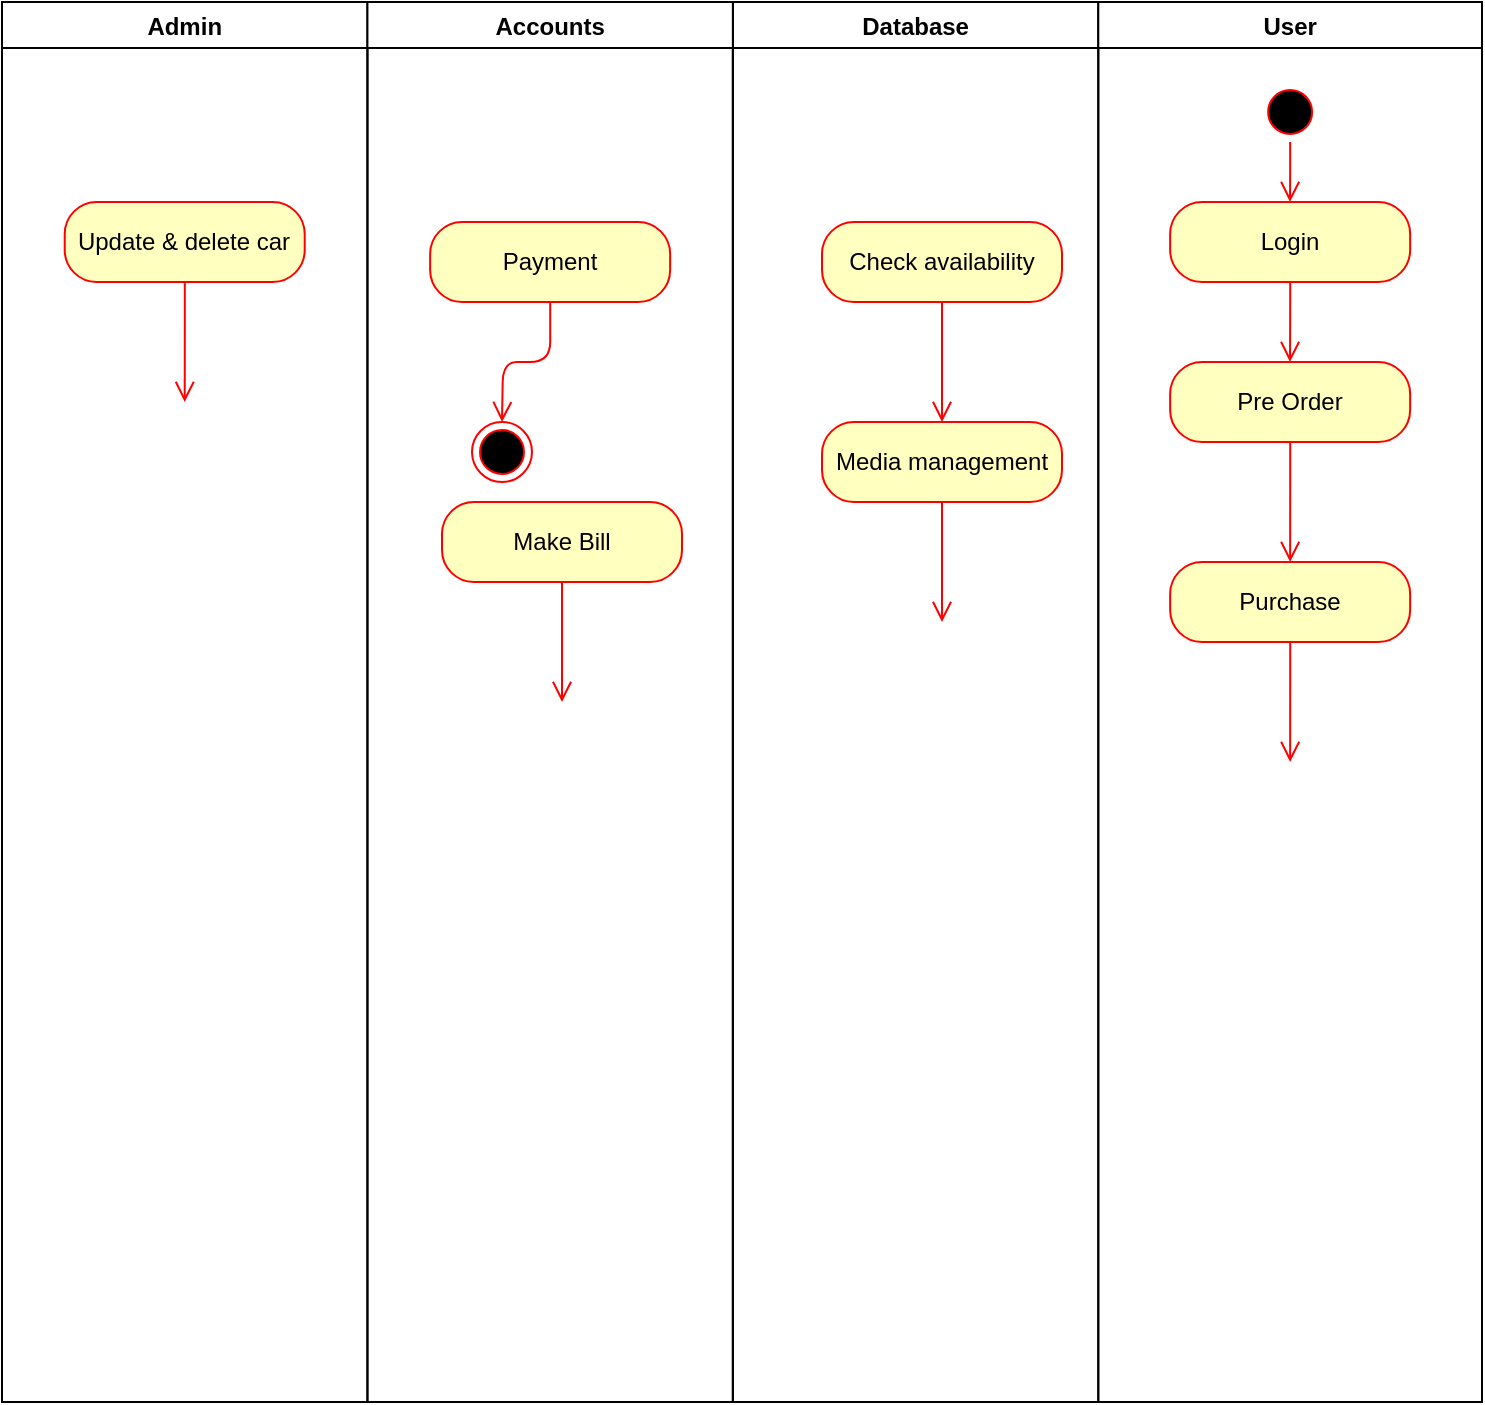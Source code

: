 <mxfile version="14.5.1" type="device"><diagram id="kgpKYQtTHZ0yAKxKKP6v" name="Page-1"><mxGraphModel dx="547" dy="608" grid="1" gridSize="10" guides="1" tooltips="1" connect="1" arrows="1" fold="1" page="1" pageScale="1" pageWidth="850" pageHeight="1100" math="0" shadow="0"><root><mxCell id="0"/><mxCell id="1" parent="0"/><mxCell id="CQdaxEQ9hmL4kaDLfy8t-10" value="" style="group" vertex="1" connectable="0" parent="1"><mxGeometry x="60" y="120" width="740" height="700" as="geometry"/></mxCell><mxCell id="CQdaxEQ9hmL4kaDLfy8t-6" value="Admin" style="swimlane;startSize=23;" vertex="1" parent="CQdaxEQ9hmL4kaDLfy8t-10"><mxGeometry width="182.716" height="700" as="geometry"/></mxCell><mxCell id="CQdaxEQ9hmL4kaDLfy8t-23" value="Update &amp;amp; delete car" style="rounded=1;whiteSpace=wrap;html=1;arcSize=40;fontColor=#000000;fillColor=#ffffc0;strokeColor=#ff0000;" vertex="1" parent="CQdaxEQ9hmL4kaDLfy8t-6"><mxGeometry x="31.36" y="100" width="120" height="40" as="geometry"/></mxCell><mxCell id="CQdaxEQ9hmL4kaDLfy8t-24" value="" style="edgeStyle=orthogonalEdgeStyle;html=1;verticalAlign=bottom;endArrow=open;endSize=8;strokeColor=#ff0000;" edge="1" source="CQdaxEQ9hmL4kaDLfy8t-23" parent="CQdaxEQ9hmL4kaDLfy8t-6"><mxGeometry relative="1" as="geometry"><mxPoint x="91.36" y="200" as="targetPoint"/></mxGeometry></mxCell><mxCell id="CQdaxEQ9hmL4kaDLfy8t-7" value="Database" style="swimlane;" vertex="1" parent="CQdaxEQ9hmL4kaDLfy8t-10"><mxGeometry x="365.432" width="182.716" height="700" as="geometry"/></mxCell><mxCell id="CQdaxEQ9hmL4kaDLfy8t-25" value="Media management" style="rounded=1;whiteSpace=wrap;html=1;arcSize=40;fontColor=#000000;fillColor=#ffffc0;strokeColor=#ff0000;" vertex="1" parent="CQdaxEQ9hmL4kaDLfy8t-7"><mxGeometry x="44.568" y="210" width="120" height="40" as="geometry"/></mxCell><mxCell id="CQdaxEQ9hmL4kaDLfy8t-26" value="" style="edgeStyle=orthogonalEdgeStyle;html=1;verticalAlign=bottom;endArrow=open;endSize=8;strokeColor=#ff0000;" edge="1" source="CQdaxEQ9hmL4kaDLfy8t-25" parent="CQdaxEQ9hmL4kaDLfy8t-7"><mxGeometry relative="1" as="geometry"><mxPoint x="104.568" y="310" as="targetPoint"/></mxGeometry></mxCell><mxCell id="CQdaxEQ9hmL4kaDLfy8t-8" value="Accounts" style="swimlane;" vertex="1" parent="CQdaxEQ9hmL4kaDLfy8t-10"><mxGeometry x="182.716" width="182.716" height="700" as="geometry"/></mxCell><mxCell id="CQdaxEQ9hmL4kaDLfy8t-21" value="Payment" style="rounded=1;whiteSpace=wrap;html=1;arcSize=40;fontColor=#000000;fillColor=#ffffc0;strokeColor=#ff0000;" vertex="1" parent="CQdaxEQ9hmL4kaDLfy8t-8"><mxGeometry x="31.354" y="110" width="120" height="40" as="geometry"/></mxCell><mxCell id="CQdaxEQ9hmL4kaDLfy8t-22" value="" style="edgeStyle=orthogonalEdgeStyle;html=1;verticalAlign=bottom;endArrow=open;endSize=8;strokeColor=#ff0000;" edge="1" source="CQdaxEQ9hmL4kaDLfy8t-21" parent="CQdaxEQ9hmL4kaDLfy8t-8"><mxGeometry relative="1" as="geometry"><mxPoint x="67.284" y="210" as="targetPoint"/></mxGeometry></mxCell><mxCell id="CQdaxEQ9hmL4kaDLfy8t-27" value="" style="ellipse;html=1;shape=endState;fillColor=#000000;strokeColor=#ff0000;" vertex="1" parent="CQdaxEQ9hmL4kaDLfy8t-8"><mxGeometry x="52.284" y="210" width="30" height="30" as="geometry"/></mxCell><mxCell id="CQdaxEQ9hmL4kaDLfy8t-28" value="Make Bill" style="rounded=1;whiteSpace=wrap;html=1;arcSize=40;fontColor=#000000;fillColor=#ffffc0;strokeColor=#ff0000;" vertex="1" parent="CQdaxEQ9hmL4kaDLfy8t-8"><mxGeometry x="37.284" y="250" width="120" height="40" as="geometry"/></mxCell><mxCell id="CQdaxEQ9hmL4kaDLfy8t-29" value="" style="edgeStyle=orthogonalEdgeStyle;html=1;verticalAlign=bottom;endArrow=open;endSize=8;strokeColor=#ff0000;" edge="1" source="CQdaxEQ9hmL4kaDLfy8t-28" parent="CQdaxEQ9hmL4kaDLfy8t-8"><mxGeometry relative="1" as="geometry"><mxPoint x="97.284" y="350" as="targetPoint"/></mxGeometry></mxCell><mxCell id="CQdaxEQ9hmL4kaDLfy8t-9" value="User" style="swimlane;" vertex="1" parent="CQdaxEQ9hmL4kaDLfy8t-10"><mxGeometry x="548.148" width="191.852" height="700" as="geometry"><mxRectangle x="548.148" width="60" height="23" as="alternateBounds"/></mxGeometry></mxCell><mxCell id="CQdaxEQ9hmL4kaDLfy8t-11" value="" style="ellipse;html=1;shape=startState;fillColor=#000000;strokeColor=#ff0000;" vertex="1" parent="CQdaxEQ9hmL4kaDLfy8t-9"><mxGeometry x="80.922" y="40" width="30" height="30" as="geometry"/></mxCell><mxCell id="CQdaxEQ9hmL4kaDLfy8t-12" value="" style="edgeStyle=orthogonalEdgeStyle;html=1;verticalAlign=bottom;endArrow=open;endSize=8;strokeColor=#ff0000;" edge="1" source="CQdaxEQ9hmL4kaDLfy8t-11" parent="CQdaxEQ9hmL4kaDLfy8t-9"><mxGeometry relative="1" as="geometry"><mxPoint x="95.852" y="100" as="targetPoint"/></mxGeometry></mxCell><mxCell id="CQdaxEQ9hmL4kaDLfy8t-13" value="Login" style="rounded=1;whiteSpace=wrap;html=1;arcSize=40;fontColor=#000000;fillColor=#ffffc0;strokeColor=#ff0000;" vertex="1" parent="CQdaxEQ9hmL4kaDLfy8t-9"><mxGeometry x="35.922" y="100" width="120" height="40" as="geometry"/></mxCell><mxCell id="CQdaxEQ9hmL4kaDLfy8t-14" value="" style="edgeStyle=orthogonalEdgeStyle;html=1;verticalAlign=bottom;endArrow=open;endSize=8;strokeColor=#ff0000;" edge="1" source="CQdaxEQ9hmL4kaDLfy8t-13" parent="CQdaxEQ9hmL4kaDLfy8t-9"><mxGeometry relative="1" as="geometry"><mxPoint x="95.852" y="180" as="targetPoint"/></mxGeometry></mxCell><mxCell id="CQdaxEQ9hmL4kaDLfy8t-15" value="Pre Order" style="rounded=1;whiteSpace=wrap;html=1;arcSize=40;fontColor=#000000;fillColor=#ffffc0;strokeColor=#ff0000;" vertex="1" parent="CQdaxEQ9hmL4kaDLfy8t-9"><mxGeometry x="35.922" y="180" width="120" height="40" as="geometry"/></mxCell><mxCell id="CQdaxEQ9hmL4kaDLfy8t-16" value="" style="edgeStyle=orthogonalEdgeStyle;html=1;verticalAlign=bottom;endArrow=open;endSize=8;strokeColor=#ff0000;" edge="1" source="CQdaxEQ9hmL4kaDLfy8t-15" parent="CQdaxEQ9hmL4kaDLfy8t-9"><mxGeometry relative="1" as="geometry"><mxPoint x="95.922" y="280" as="targetPoint"/></mxGeometry></mxCell><mxCell id="CQdaxEQ9hmL4kaDLfy8t-17" value="Purchase" style="rounded=1;whiteSpace=wrap;html=1;arcSize=40;fontColor=#000000;fillColor=#ffffc0;strokeColor=#ff0000;" vertex="1" parent="CQdaxEQ9hmL4kaDLfy8t-9"><mxGeometry x="35.922" y="280" width="120" height="40" as="geometry"/></mxCell><mxCell id="CQdaxEQ9hmL4kaDLfy8t-18" value="" style="edgeStyle=orthogonalEdgeStyle;html=1;verticalAlign=bottom;endArrow=open;endSize=8;strokeColor=#ff0000;" edge="1" source="CQdaxEQ9hmL4kaDLfy8t-17" parent="CQdaxEQ9hmL4kaDLfy8t-9"><mxGeometry relative="1" as="geometry"><mxPoint x="95.922" y="380" as="targetPoint"/></mxGeometry></mxCell><mxCell id="CQdaxEQ9hmL4kaDLfy8t-19" value="Check availability" style="rounded=1;whiteSpace=wrap;html=1;arcSize=40;fontColor=#000000;fillColor=#ffffc0;strokeColor=#ff0000;" vertex="1" parent="1"><mxGeometry x="470" y="230" width="120" height="40" as="geometry"/></mxCell><mxCell id="CQdaxEQ9hmL4kaDLfy8t-20" value="" style="edgeStyle=orthogonalEdgeStyle;html=1;verticalAlign=bottom;endArrow=open;endSize=8;strokeColor=#ff0000;" edge="1" source="CQdaxEQ9hmL4kaDLfy8t-19" parent="1"><mxGeometry relative="1" as="geometry"><mxPoint x="530" y="330" as="targetPoint"/></mxGeometry></mxCell></root></mxGraphModel></diagram></mxfile>